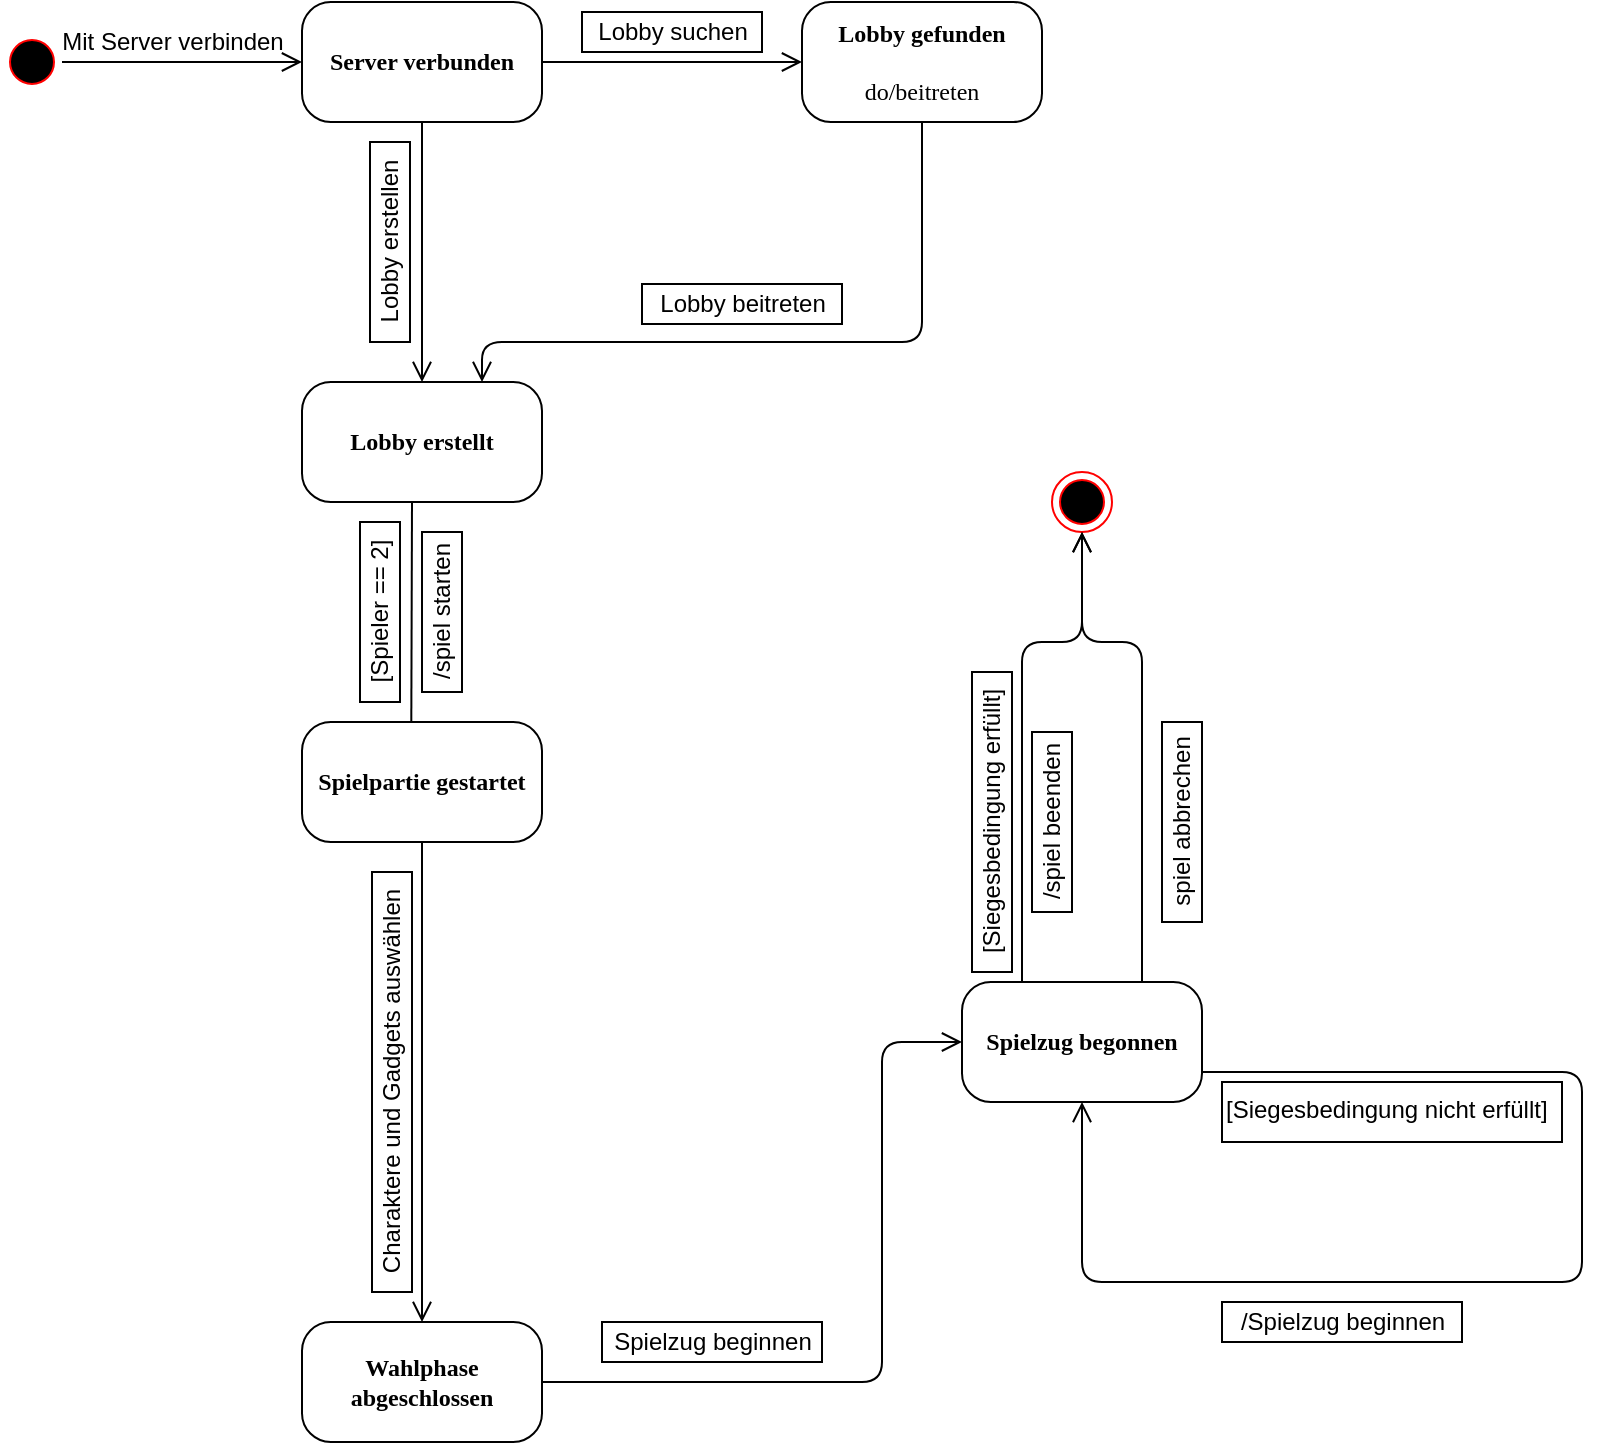 <mxfile version="12.3.2" type="device" pages="1"><diagram name="Page-1" id="58cdce13-f638-feb5-8d6f-7d28b1aa9fa0"><mxGraphModel dx="1024" dy="601" grid="1" gridSize="10" guides="1" tooltips="1" connect="1" arrows="1" fold="1" page="1" pageScale="1" pageWidth="1100" pageHeight="850" background="#ffffff" math="0" shadow="0"><root><mxCell id="0"/><mxCell id="1" parent="0"/><mxCell id="382b91b5511bd0f7-1" value="" style="ellipse;html=1;shape=startState;fillColor=#000000;strokeColor=#ff0000;rounded=1;shadow=0;comic=0;labelBackgroundColor=none;fontFamily=Verdana;fontSize=12;fontColor=#000000;align=center;direction=south;" parent="1" vertex="1"><mxGeometry x="100" y="135" width="30" height="30" as="geometry"/></mxCell><mxCell id="382b91b5511bd0f7-5" value="&lt;b&gt;Lobby erstellt&lt;/b&gt;" style="rounded=1;whiteSpace=wrap;html=1;arcSize=24;shadow=0;comic=0;labelBackgroundColor=none;fontFamily=Verdana;fontSize=12;align=center;" parent="1" vertex="1"><mxGeometry x="250" y="310" width="120" height="60" as="geometry"/></mxCell><mxCell id="382b91b5511bd0f7-6" value="&lt;b&gt;Server verbunden&lt;/b&gt;" style="rounded=1;whiteSpace=wrap;html=1;arcSize=24;shadow=0;comic=0;labelBackgroundColor=none;fontFamily=Verdana;fontSize=12;align=center;" parent="1" vertex="1"><mxGeometry x="250" y="120" width="120" height="60" as="geometry"/></mxCell><mxCell id="382b91b5511bd0f7-7" value="&lt;b&gt;Lobby gefunden&lt;/b&gt;&lt;br&gt;&lt;br&gt;do/beitreten" style="rounded=1;whiteSpace=wrap;html=1;arcSize=24;fillColor=#FFFFFF;strokeColor=#000000;shadow=0;comic=0;labelBackgroundColor=none;fontFamily=Verdana;fontSize=12;fontColor=#000000;align=center;" parent="1" vertex="1"><mxGeometry x="500" y="120" width="120" height="60" as="geometry"/></mxCell><mxCell id="2a3bc250acf0617d-9" style="edgeStyle=orthogonalEdgeStyle;html=1;labelBackgroundColor=none;endArrow=open;endSize=8;strokeColor=#000000;fontFamily=Verdana;fontSize=12;align=left;" parent="1" source="382b91b5511bd0f7-1" target="382b91b5511bd0f7-6" edge="1"><mxGeometry relative="1" as="geometry"/></mxCell><mxCell id="2a3bc250acf0617d-10" style="edgeStyle=orthogonalEdgeStyle;html=1;labelBackgroundColor=none;endArrow=open;endSize=8;strokeColor=#000000;fontFamily=Verdana;fontSize=12;align=left;entryX=0;entryY=0.5;" parent="1" source="382b91b5511bd0f7-6" target="382b91b5511bd0f7-7" edge="1"><mxGeometry relative="1" as="geometry"><Array as="points"><mxPoint x="380" y="150"/><mxPoint x="380" y="150"/></Array></mxGeometry></mxCell><mxCell id="2a3bc250acf0617d-11" style="edgeStyle=orthogonalEdgeStyle;html=1;entryX=0.75;entryY=0;labelBackgroundColor=none;endArrow=open;endSize=8;strokeColor=#000000;fontFamily=Verdana;fontSize=12;align=left;exitX=0.5;exitY=1;" parent="1" source="382b91b5511bd0f7-7" target="382b91b5511bd0f7-5" edge="1"><mxGeometry relative="1" as="geometry"><mxPoint x="520" y="300" as="sourcePoint"/><Array as="points"><mxPoint x="500" y="290"/><mxPoint x="330" y="290"/></Array></mxGeometry></mxCell><mxCell id="2a3bc250acf0617d-12" style="edgeStyle=orthogonalEdgeStyle;html=1;exitX=0.5;exitY=1;entryX=0.5;entryY=0;labelBackgroundColor=none;endArrow=open;endSize=8;strokeColor=#000000;fontFamily=Verdana;fontSize=12;align=left;exitDx=0;exitDy=0;entryDx=0;entryDy=0;" parent="1" source="382b91b5511bd0f7-6" target="382b91b5511bd0f7-5" edge="1"><mxGeometry relative="1" as="geometry"/></mxCell><mxCell id="2a3bc250acf0617d-13" style="edgeStyle=orthogonalEdgeStyle;html=1;labelBackgroundColor=none;endArrow=open;endSize=8;strokeColor=#000000;fontFamily=Verdana;fontSize=12;align=left;exitX=1;exitY=0.5;exitDx=0;exitDy=0;entryX=0;entryY=0.5;entryDx=0;entryDy=0;" parent="1" source="Vh1hd21tV7tQPHlDc6Cv-1" target="Vh1hd21tV7tQPHlDc6Cv-4" edge="1"><mxGeometry relative="1" as="geometry"><mxPoint x="290" y="600" as="sourcePoint"/><mxPoint x="770" y="430" as="targetPoint"/><Array as="points"><mxPoint x="540" y="810"/><mxPoint x="540" y="640"/></Array></mxGeometry></mxCell><mxCell id="3cde6dad864a17aa-8" style="edgeStyle=elbowEdgeStyle;html=1;labelBackgroundColor=none;endArrow=open;endSize=8;strokeColor=#000000;fontFamily=Verdana;fontSize=12;align=left;entryX=0.5;entryY=0;entryDx=0;entryDy=0;" parent="1" edge="1"><mxGeometry relative="1" as="geometry"><mxPoint x="305" y="370" as="sourcePoint"/><mxPoint x="304.5" y="530" as="targetPoint"/><Array as="points"><mxPoint x="304.5" y="450"/><mxPoint x="264.5" y="510"/><mxPoint x="264.5" y="480"/></Array></mxGeometry></mxCell><mxCell id="S1SoXm29xQK5YmY0zd5e-1" value="Mit Server verbinden" style="text;html=1;align=center;verticalAlign=middle;resizable=0;points=[];;autosize=1;" parent="1" vertex="1"><mxGeometry x="120" y="130" width="130" height="20" as="geometry"/></mxCell><mxCell id="S1SoXm29xQK5YmY0zd5e-3" value="Lobby suchen" style="text;html=1;align=center;verticalAlign=middle;resizable=0;points=[];;autosize=1;strokeColor=#000000;" parent="1" vertex="1"><mxGeometry x="390" y="125" width="90" height="20" as="geometry"/></mxCell><mxCell id="S1SoXm29xQK5YmY0zd5e-4" value="&lt;b&gt;Spielpartie gestartet&lt;/b&gt;" style="rounded=1;whiteSpace=wrap;html=1;arcSize=24;shadow=0;comic=0;labelBackgroundColor=none;fontFamily=Verdana;fontSize=12;align=center;" parent="1" vertex="1"><mxGeometry x="250" y="480" width="120" height="60" as="geometry"/></mxCell><mxCell id="S1SoXm29xQK5YmY0zd5e-7" value="Lobby erstellen&lt;br&gt;" style="text;html=1;align=center;verticalAlign=middle;resizable=0;points=[];;autosize=1;rotation=-90;strokeColor=#000000;" parent="1" vertex="1"><mxGeometry x="244" y="230" width="100" height="20" as="geometry"/></mxCell><mxCell id="S1SoXm29xQK5YmY0zd5e-8" value="Lobby beitreten&lt;br&gt;" style="text;html=1;align=center;verticalAlign=middle;resizable=0;points=[];;autosize=1;strokeColor=#000000;" parent="1" vertex="1"><mxGeometry x="420" y="261" width="100" height="20" as="geometry"/></mxCell><mxCell id="S1SoXm29xQK5YmY0zd5e-9" value="[Spieler == 2]" style="text;html=1;align=center;verticalAlign=middle;resizable=0;points=[];;autosize=1;rotation=-90;strokeColor=#000000;" parent="1" vertex="1"><mxGeometry x="244" y="415" width="90" height="20" as="geometry"/></mxCell><mxCell id="S1SoXm29xQK5YmY0zd5e-10" value="/spiel starten" style="text;html=1;align=center;verticalAlign=middle;resizable=0;points=[];;autosize=1;rotation=-90;strokeColor=#000000;" parent="1" vertex="1"><mxGeometry x="280" y="415" width="80" height="20" as="geometry"/></mxCell><mxCell id="S1SoXm29xQK5YmY0zd5e-12" value="" style="ellipse;html=1;shape=endState;fillColor=#000000;strokeColor=#ff0000;" parent="1" vertex="1"><mxGeometry x="625" y="355" width="30" height="30" as="geometry"/></mxCell><mxCell id="S1SoXm29xQK5YmY0zd5e-13" value="[Siegesbedingung erfüllt]" style="text;html=1;align=center;verticalAlign=middle;resizable=0;points=[];;autosize=1;rotation=-90;strokeColor=#000000;" parent="1" vertex="1"><mxGeometry x="520" y="520" width="150" height="20" as="geometry"/></mxCell><mxCell id="S1SoXm29xQK5YmY0zd5e-14" value="/spiel beenden" style="text;html=1;align=center;verticalAlign=middle;resizable=0;points=[];;autosize=1;rotation=-90;strokeColor=#000000;" parent="1" vertex="1"><mxGeometry x="580" y="520" width="90" height="20" as="geometry"/></mxCell><mxCell id="S1SoXm29xQK5YmY0zd5e-15" style="edgeStyle=orthogonalEdgeStyle;html=1;labelBackgroundColor=none;endArrow=open;endSize=8;strokeColor=#000000;fontFamily=Verdana;fontSize=12;align=left;exitX=0.25;exitY=0;exitDx=0;exitDy=0;entryX=0.5;entryY=1;entryDx=0;entryDy=0;" parent="1" source="Vh1hd21tV7tQPHlDc6Cv-4" target="S1SoXm29xQK5YmY0zd5e-12" edge="1"><mxGeometry relative="1" as="geometry"><mxPoint x="370" y="770" as="sourcePoint"/><mxPoint x="786" y="420" as="targetPoint"/><Array as="points"><mxPoint x="610" y="440"/><mxPoint x="640" y="440"/></Array></mxGeometry></mxCell><mxCell id="Vh1hd21tV7tQPHlDc6Cv-1" value="&lt;b&gt;Wahlphase abgeschlossen&lt;/b&gt;" style="rounded=1;whiteSpace=wrap;html=1;arcSize=24;shadow=0;comic=0;labelBackgroundColor=none;fontFamily=Verdana;fontSize=12;align=center;" parent="1" vertex="1"><mxGeometry x="250" y="780" width="120" height="60" as="geometry"/></mxCell><mxCell id="Vh1hd21tV7tQPHlDc6Cv-2" style="edgeStyle=orthogonalEdgeStyle;html=1;labelBackgroundColor=none;endArrow=open;endSize=8;strokeColor=#000000;fontFamily=Verdana;fontSize=12;align=left;entryX=0.5;entryY=0;entryDx=0;entryDy=0;exitX=0.5;exitY=1;exitDx=0;exitDy=0;" parent="1" source="S1SoXm29xQK5YmY0zd5e-4" target="Vh1hd21tV7tQPHlDc6Cv-1" edge="1"><mxGeometry relative="1" as="geometry"><mxPoint x="410" y="590" as="sourcePoint"/><mxPoint x="326" y="734" as="targetPoint"/><Array as="points"><mxPoint x="310" y="680"/><mxPoint x="310" y="680"/></Array></mxGeometry></mxCell><mxCell id="Vh1hd21tV7tQPHlDc6Cv-3" value="Charaktere und Gadgets auswählen" style="text;html=1;align=center;verticalAlign=middle;resizable=0;points=[];;autosize=1;rotation=-90;strokeColor=#000000;" parent="1" vertex="1"><mxGeometry x="190" y="650" width="210" height="20" as="geometry"/></mxCell><mxCell id="Vh1hd21tV7tQPHlDc6Cv-4" value="&lt;b&gt;Spielzug begonnen&lt;/b&gt;" style="rounded=1;whiteSpace=wrap;html=1;arcSize=24;shadow=0;comic=0;labelBackgroundColor=none;fontFamily=Verdana;fontSize=12;align=center;" parent="1" vertex="1"><mxGeometry x="580" y="610" width="120" height="60" as="geometry"/></mxCell><mxCell id="Vh1hd21tV7tQPHlDc6Cv-6" value="Spielzug beginnen" style="text;html=1;align=center;verticalAlign=middle;resizable=0;points=[];;autosize=1;strokeColor=#000000;" parent="1" vertex="1"><mxGeometry x="400" y="780" width="110" height="20" as="geometry"/></mxCell><mxCell id="Vh1hd21tV7tQPHlDc6Cv-7" style="edgeStyle=orthogonalEdgeStyle;html=1;labelBackgroundColor=none;endArrow=open;endSize=8;strokeColor=#000000;fontFamily=Verdana;fontSize=12;align=left;exitX=1;exitY=0.75;exitDx=0;exitDy=0;entryX=0.5;entryY=1;entryDx=0;entryDy=0;" parent="1" source="Vh1hd21tV7tQPHlDc6Cv-4" target="Vh1hd21tV7tQPHlDc6Cv-4" edge="1"><mxGeometry relative="1" as="geometry"><mxPoint x="750" y="665" as="sourcePoint"/><mxPoint x="750" y="490" as="targetPoint"/><Array as="points"><mxPoint x="890" y="655"/><mxPoint x="890" y="760"/><mxPoint x="640" y="760"/></Array></mxGeometry></mxCell><mxCell id="Vh1hd21tV7tQPHlDc6Cv-8" value="[Siegesbedingung nicht erfüllt]" style="text;html=1;strokeColor=#000000;" parent="1" vertex="1"><mxGeometry x="710" y="660" width="170" height="30" as="geometry"/></mxCell><mxCell id="Vh1hd21tV7tQPHlDc6Cv-9" value="/Spielzug beginnen" style="text;html=1;align=center;verticalAlign=middle;resizable=0;points=[];;autosize=1;strokeColor=#000000;" parent="1" vertex="1"><mxGeometry x="710" y="770" width="120" height="20" as="geometry"/></mxCell><mxCell id="Vh1hd21tV7tQPHlDc6Cv-10" style="edgeStyle=orthogonalEdgeStyle;html=1;labelBackgroundColor=none;endArrow=open;endSize=8;strokeColor=#000000;fontFamily=Verdana;fontSize=12;align=left;exitX=0.75;exitY=0;exitDx=0;exitDy=0;entryX=0.5;entryY=1;entryDx=0;entryDy=0;" parent="1" source="Vh1hd21tV7tQPHlDc6Cv-4" target="S1SoXm29xQK5YmY0zd5e-12" edge="1"><mxGeometry relative="1" as="geometry"><mxPoint x="660" y="610" as="sourcePoint"/><mxPoint x="690" y="435" as="targetPoint"/><Array as="points"><mxPoint x="670" y="440"/><mxPoint x="640" y="440"/></Array></mxGeometry></mxCell><mxCell id="Vh1hd21tV7tQPHlDc6Cv-11" value="spiel abbrechen" style="text;html=1;align=center;verticalAlign=middle;resizable=0;points=[];;autosize=1;rotation=-90;strokeColor=#000000;" parent="1" vertex="1"><mxGeometry x="640" y="520" width="100" height="20" as="geometry"/></mxCell></root></mxGraphModel></diagram></mxfile>